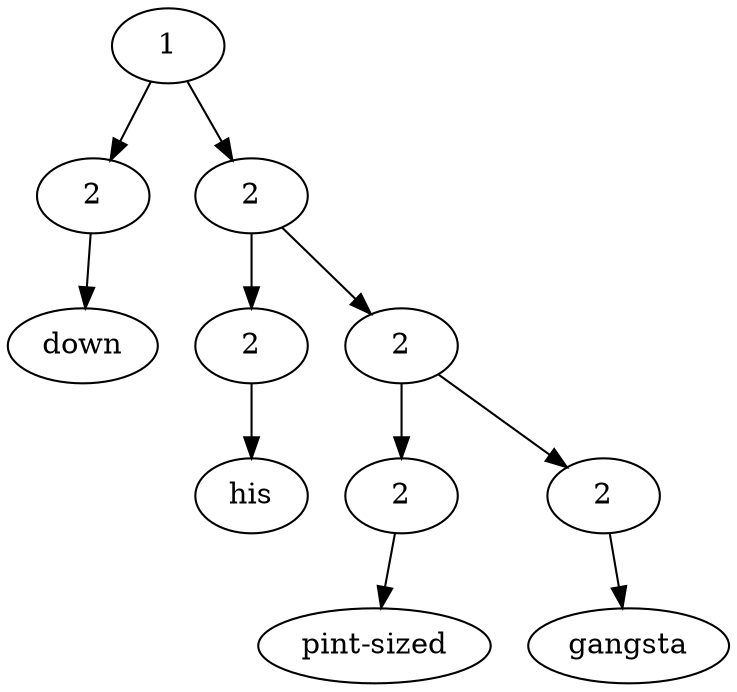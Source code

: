 digraph G{Node0 [label="1"]
Node0 -> Node1
Node0 -> Node3
Node1 [label="2"]
Node1 -> Node2
Node3 [label="2"]
Node3 -> Node4
Node3 -> Node6
Node2 [label="down"]
Node4 [label="2"]
Node4 -> Node5
Node6 [label="2"]
Node6 -> Node7
Node6 -> Node9
Node5 [label="his"]
Node7 [label="2"]
Node7 -> Node8
Node9 [label="2"]
Node9 -> Node10
Node8 [label="pint-sized"]
Node10 [label="gangsta"]
}